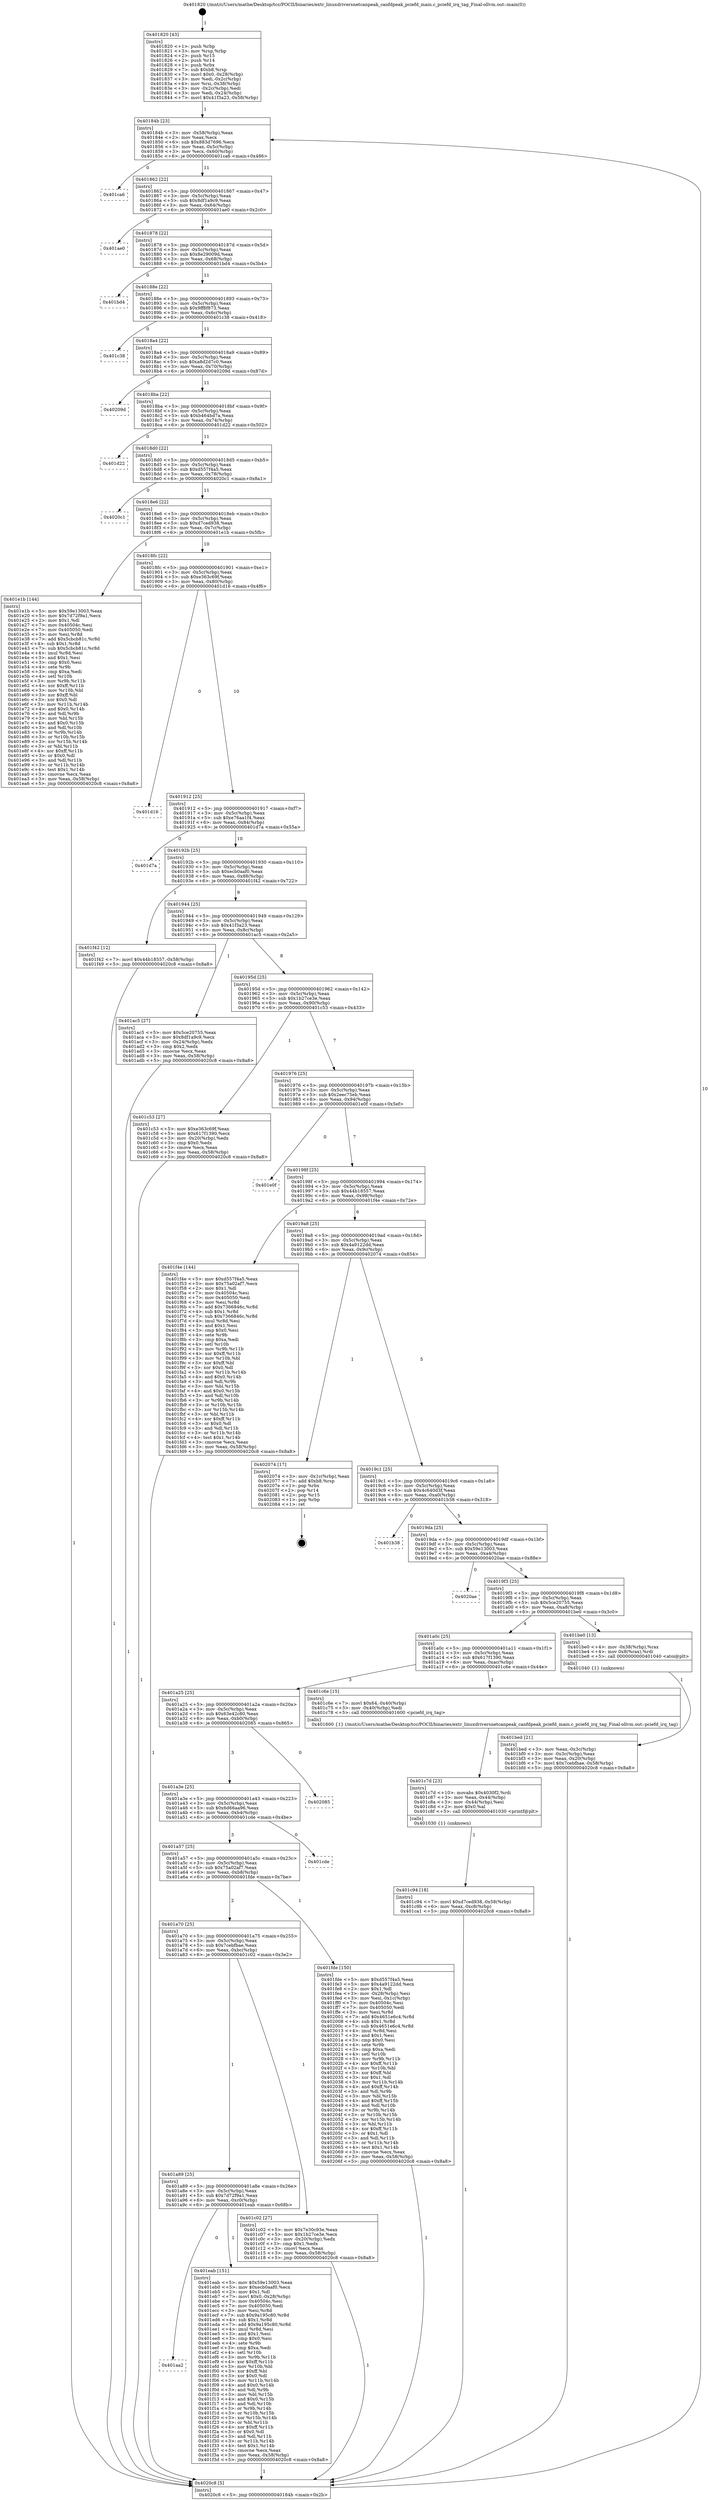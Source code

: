 digraph "0x401820" {
  label = "0x401820 (/mnt/c/Users/mathe/Desktop/tcc/POCII/binaries/extr_linuxdriversnetcanpeak_canfdpeak_pciefd_main.c_pciefd_irq_tag_Final-ollvm.out::main(0))"
  labelloc = "t"
  node[shape=record]

  Entry [label="",width=0.3,height=0.3,shape=circle,fillcolor=black,style=filled]
  "0x40184b" [label="{
     0x40184b [23]\l
     | [instrs]\l
     &nbsp;&nbsp;0x40184b \<+3\>: mov -0x58(%rbp),%eax\l
     &nbsp;&nbsp;0x40184e \<+2\>: mov %eax,%ecx\l
     &nbsp;&nbsp;0x401850 \<+6\>: sub $0x883d7696,%ecx\l
     &nbsp;&nbsp;0x401856 \<+3\>: mov %eax,-0x5c(%rbp)\l
     &nbsp;&nbsp;0x401859 \<+3\>: mov %ecx,-0x60(%rbp)\l
     &nbsp;&nbsp;0x40185c \<+6\>: je 0000000000401ca6 \<main+0x486\>\l
  }"]
  "0x401ca6" [label="{
     0x401ca6\l
  }", style=dashed]
  "0x401862" [label="{
     0x401862 [22]\l
     | [instrs]\l
     &nbsp;&nbsp;0x401862 \<+5\>: jmp 0000000000401867 \<main+0x47\>\l
     &nbsp;&nbsp;0x401867 \<+3\>: mov -0x5c(%rbp),%eax\l
     &nbsp;&nbsp;0x40186a \<+5\>: sub $0x8df1a9c9,%eax\l
     &nbsp;&nbsp;0x40186f \<+3\>: mov %eax,-0x64(%rbp)\l
     &nbsp;&nbsp;0x401872 \<+6\>: je 0000000000401ae0 \<main+0x2c0\>\l
  }"]
  Exit [label="",width=0.3,height=0.3,shape=circle,fillcolor=black,style=filled,peripheries=2]
  "0x401ae0" [label="{
     0x401ae0\l
  }", style=dashed]
  "0x401878" [label="{
     0x401878 [22]\l
     | [instrs]\l
     &nbsp;&nbsp;0x401878 \<+5\>: jmp 000000000040187d \<main+0x5d\>\l
     &nbsp;&nbsp;0x40187d \<+3\>: mov -0x5c(%rbp),%eax\l
     &nbsp;&nbsp;0x401880 \<+5\>: sub $0x8e29009d,%eax\l
     &nbsp;&nbsp;0x401885 \<+3\>: mov %eax,-0x68(%rbp)\l
     &nbsp;&nbsp;0x401888 \<+6\>: je 0000000000401bd4 \<main+0x3b4\>\l
  }"]
  "0x401aa2" [label="{
     0x401aa2\l
  }", style=dashed]
  "0x401bd4" [label="{
     0x401bd4\l
  }", style=dashed]
  "0x40188e" [label="{
     0x40188e [22]\l
     | [instrs]\l
     &nbsp;&nbsp;0x40188e \<+5\>: jmp 0000000000401893 \<main+0x73\>\l
     &nbsp;&nbsp;0x401893 \<+3\>: mov -0x5c(%rbp),%eax\l
     &nbsp;&nbsp;0x401896 \<+5\>: sub $0x9ff8f873,%eax\l
     &nbsp;&nbsp;0x40189b \<+3\>: mov %eax,-0x6c(%rbp)\l
     &nbsp;&nbsp;0x40189e \<+6\>: je 0000000000401c38 \<main+0x418\>\l
  }"]
  "0x401eab" [label="{
     0x401eab [151]\l
     | [instrs]\l
     &nbsp;&nbsp;0x401eab \<+5\>: mov $0x59e13003,%eax\l
     &nbsp;&nbsp;0x401eb0 \<+5\>: mov $0xecb0aaf0,%ecx\l
     &nbsp;&nbsp;0x401eb5 \<+2\>: mov $0x1,%dl\l
     &nbsp;&nbsp;0x401eb7 \<+7\>: movl $0x0,-0x28(%rbp)\l
     &nbsp;&nbsp;0x401ebe \<+7\>: mov 0x40504c,%esi\l
     &nbsp;&nbsp;0x401ec5 \<+7\>: mov 0x405050,%edi\l
     &nbsp;&nbsp;0x401ecc \<+3\>: mov %esi,%r8d\l
     &nbsp;&nbsp;0x401ecf \<+7\>: sub $0x9a195c80,%r8d\l
     &nbsp;&nbsp;0x401ed6 \<+4\>: sub $0x1,%r8d\l
     &nbsp;&nbsp;0x401eda \<+7\>: add $0x9a195c80,%r8d\l
     &nbsp;&nbsp;0x401ee1 \<+4\>: imul %r8d,%esi\l
     &nbsp;&nbsp;0x401ee5 \<+3\>: and $0x1,%esi\l
     &nbsp;&nbsp;0x401ee8 \<+3\>: cmp $0x0,%esi\l
     &nbsp;&nbsp;0x401eeb \<+4\>: sete %r9b\l
     &nbsp;&nbsp;0x401eef \<+3\>: cmp $0xa,%edi\l
     &nbsp;&nbsp;0x401ef2 \<+4\>: setl %r10b\l
     &nbsp;&nbsp;0x401ef6 \<+3\>: mov %r9b,%r11b\l
     &nbsp;&nbsp;0x401ef9 \<+4\>: xor $0xff,%r11b\l
     &nbsp;&nbsp;0x401efd \<+3\>: mov %r10b,%bl\l
     &nbsp;&nbsp;0x401f00 \<+3\>: xor $0xff,%bl\l
     &nbsp;&nbsp;0x401f03 \<+3\>: xor $0x0,%dl\l
     &nbsp;&nbsp;0x401f06 \<+3\>: mov %r11b,%r14b\l
     &nbsp;&nbsp;0x401f09 \<+4\>: and $0x0,%r14b\l
     &nbsp;&nbsp;0x401f0d \<+3\>: and %dl,%r9b\l
     &nbsp;&nbsp;0x401f10 \<+3\>: mov %bl,%r15b\l
     &nbsp;&nbsp;0x401f13 \<+4\>: and $0x0,%r15b\l
     &nbsp;&nbsp;0x401f17 \<+3\>: and %dl,%r10b\l
     &nbsp;&nbsp;0x401f1a \<+3\>: or %r9b,%r14b\l
     &nbsp;&nbsp;0x401f1d \<+3\>: or %r10b,%r15b\l
     &nbsp;&nbsp;0x401f20 \<+3\>: xor %r15b,%r14b\l
     &nbsp;&nbsp;0x401f23 \<+3\>: or %bl,%r11b\l
     &nbsp;&nbsp;0x401f26 \<+4\>: xor $0xff,%r11b\l
     &nbsp;&nbsp;0x401f2a \<+3\>: or $0x0,%dl\l
     &nbsp;&nbsp;0x401f2d \<+3\>: and %dl,%r11b\l
     &nbsp;&nbsp;0x401f30 \<+3\>: or %r11b,%r14b\l
     &nbsp;&nbsp;0x401f33 \<+4\>: test $0x1,%r14b\l
     &nbsp;&nbsp;0x401f37 \<+3\>: cmovne %ecx,%eax\l
     &nbsp;&nbsp;0x401f3a \<+3\>: mov %eax,-0x58(%rbp)\l
     &nbsp;&nbsp;0x401f3d \<+5\>: jmp 00000000004020c8 \<main+0x8a8\>\l
  }"]
  "0x401c38" [label="{
     0x401c38\l
  }", style=dashed]
  "0x4018a4" [label="{
     0x4018a4 [22]\l
     | [instrs]\l
     &nbsp;&nbsp;0x4018a4 \<+5\>: jmp 00000000004018a9 \<main+0x89\>\l
     &nbsp;&nbsp;0x4018a9 \<+3\>: mov -0x5c(%rbp),%eax\l
     &nbsp;&nbsp;0x4018ac \<+5\>: sub $0xa8d2d7c0,%eax\l
     &nbsp;&nbsp;0x4018b1 \<+3\>: mov %eax,-0x70(%rbp)\l
     &nbsp;&nbsp;0x4018b4 \<+6\>: je 000000000040209d \<main+0x87d\>\l
  }"]
  "0x401c94" [label="{
     0x401c94 [18]\l
     | [instrs]\l
     &nbsp;&nbsp;0x401c94 \<+7\>: movl $0xd7ced938,-0x58(%rbp)\l
     &nbsp;&nbsp;0x401c9b \<+6\>: mov %eax,-0xc8(%rbp)\l
     &nbsp;&nbsp;0x401ca1 \<+5\>: jmp 00000000004020c8 \<main+0x8a8\>\l
  }"]
  "0x40209d" [label="{
     0x40209d\l
  }", style=dashed]
  "0x4018ba" [label="{
     0x4018ba [22]\l
     | [instrs]\l
     &nbsp;&nbsp;0x4018ba \<+5\>: jmp 00000000004018bf \<main+0x9f\>\l
     &nbsp;&nbsp;0x4018bf \<+3\>: mov -0x5c(%rbp),%eax\l
     &nbsp;&nbsp;0x4018c2 \<+5\>: sub $0xb464bd7a,%eax\l
     &nbsp;&nbsp;0x4018c7 \<+3\>: mov %eax,-0x74(%rbp)\l
     &nbsp;&nbsp;0x4018ca \<+6\>: je 0000000000401d22 \<main+0x502\>\l
  }"]
  "0x401c7d" [label="{
     0x401c7d [23]\l
     | [instrs]\l
     &nbsp;&nbsp;0x401c7d \<+10\>: movabs $0x4030f2,%rdi\l
     &nbsp;&nbsp;0x401c87 \<+3\>: mov %eax,-0x44(%rbp)\l
     &nbsp;&nbsp;0x401c8a \<+3\>: mov -0x44(%rbp),%esi\l
     &nbsp;&nbsp;0x401c8d \<+2\>: mov $0x0,%al\l
     &nbsp;&nbsp;0x401c8f \<+5\>: call 0000000000401030 \<printf@plt\>\l
     | [calls]\l
     &nbsp;&nbsp;0x401030 \{1\} (unknown)\l
  }"]
  "0x401d22" [label="{
     0x401d22\l
  }", style=dashed]
  "0x4018d0" [label="{
     0x4018d0 [22]\l
     | [instrs]\l
     &nbsp;&nbsp;0x4018d0 \<+5\>: jmp 00000000004018d5 \<main+0xb5\>\l
     &nbsp;&nbsp;0x4018d5 \<+3\>: mov -0x5c(%rbp),%eax\l
     &nbsp;&nbsp;0x4018d8 \<+5\>: sub $0xd557f4a5,%eax\l
     &nbsp;&nbsp;0x4018dd \<+3\>: mov %eax,-0x78(%rbp)\l
     &nbsp;&nbsp;0x4018e0 \<+6\>: je 00000000004020c1 \<main+0x8a1\>\l
  }"]
  "0x401a89" [label="{
     0x401a89 [25]\l
     | [instrs]\l
     &nbsp;&nbsp;0x401a89 \<+5\>: jmp 0000000000401a8e \<main+0x26e\>\l
     &nbsp;&nbsp;0x401a8e \<+3\>: mov -0x5c(%rbp),%eax\l
     &nbsp;&nbsp;0x401a91 \<+5\>: sub $0x7d72f9a1,%eax\l
     &nbsp;&nbsp;0x401a96 \<+6\>: mov %eax,-0xc0(%rbp)\l
     &nbsp;&nbsp;0x401a9c \<+6\>: je 0000000000401eab \<main+0x68b\>\l
  }"]
  "0x4020c1" [label="{
     0x4020c1\l
  }", style=dashed]
  "0x4018e6" [label="{
     0x4018e6 [22]\l
     | [instrs]\l
     &nbsp;&nbsp;0x4018e6 \<+5\>: jmp 00000000004018eb \<main+0xcb\>\l
     &nbsp;&nbsp;0x4018eb \<+3\>: mov -0x5c(%rbp),%eax\l
     &nbsp;&nbsp;0x4018ee \<+5\>: sub $0xd7ced938,%eax\l
     &nbsp;&nbsp;0x4018f3 \<+3\>: mov %eax,-0x7c(%rbp)\l
     &nbsp;&nbsp;0x4018f6 \<+6\>: je 0000000000401e1b \<main+0x5fb\>\l
  }"]
  "0x401c02" [label="{
     0x401c02 [27]\l
     | [instrs]\l
     &nbsp;&nbsp;0x401c02 \<+5\>: mov $0x7e30c93e,%eax\l
     &nbsp;&nbsp;0x401c07 \<+5\>: mov $0x1b27ce3e,%ecx\l
     &nbsp;&nbsp;0x401c0c \<+3\>: mov -0x20(%rbp),%edx\l
     &nbsp;&nbsp;0x401c0f \<+3\>: cmp $0x1,%edx\l
     &nbsp;&nbsp;0x401c12 \<+3\>: cmovl %ecx,%eax\l
     &nbsp;&nbsp;0x401c15 \<+3\>: mov %eax,-0x58(%rbp)\l
     &nbsp;&nbsp;0x401c18 \<+5\>: jmp 00000000004020c8 \<main+0x8a8\>\l
  }"]
  "0x401e1b" [label="{
     0x401e1b [144]\l
     | [instrs]\l
     &nbsp;&nbsp;0x401e1b \<+5\>: mov $0x59e13003,%eax\l
     &nbsp;&nbsp;0x401e20 \<+5\>: mov $0x7d72f9a1,%ecx\l
     &nbsp;&nbsp;0x401e25 \<+2\>: mov $0x1,%dl\l
     &nbsp;&nbsp;0x401e27 \<+7\>: mov 0x40504c,%esi\l
     &nbsp;&nbsp;0x401e2e \<+7\>: mov 0x405050,%edi\l
     &nbsp;&nbsp;0x401e35 \<+3\>: mov %esi,%r8d\l
     &nbsp;&nbsp;0x401e38 \<+7\>: add $0x5cbcb81c,%r8d\l
     &nbsp;&nbsp;0x401e3f \<+4\>: sub $0x1,%r8d\l
     &nbsp;&nbsp;0x401e43 \<+7\>: sub $0x5cbcb81c,%r8d\l
     &nbsp;&nbsp;0x401e4a \<+4\>: imul %r8d,%esi\l
     &nbsp;&nbsp;0x401e4e \<+3\>: and $0x1,%esi\l
     &nbsp;&nbsp;0x401e51 \<+3\>: cmp $0x0,%esi\l
     &nbsp;&nbsp;0x401e54 \<+4\>: sete %r9b\l
     &nbsp;&nbsp;0x401e58 \<+3\>: cmp $0xa,%edi\l
     &nbsp;&nbsp;0x401e5b \<+4\>: setl %r10b\l
     &nbsp;&nbsp;0x401e5f \<+3\>: mov %r9b,%r11b\l
     &nbsp;&nbsp;0x401e62 \<+4\>: xor $0xff,%r11b\l
     &nbsp;&nbsp;0x401e66 \<+3\>: mov %r10b,%bl\l
     &nbsp;&nbsp;0x401e69 \<+3\>: xor $0xff,%bl\l
     &nbsp;&nbsp;0x401e6c \<+3\>: xor $0x0,%dl\l
     &nbsp;&nbsp;0x401e6f \<+3\>: mov %r11b,%r14b\l
     &nbsp;&nbsp;0x401e72 \<+4\>: and $0x0,%r14b\l
     &nbsp;&nbsp;0x401e76 \<+3\>: and %dl,%r9b\l
     &nbsp;&nbsp;0x401e79 \<+3\>: mov %bl,%r15b\l
     &nbsp;&nbsp;0x401e7c \<+4\>: and $0x0,%r15b\l
     &nbsp;&nbsp;0x401e80 \<+3\>: and %dl,%r10b\l
     &nbsp;&nbsp;0x401e83 \<+3\>: or %r9b,%r14b\l
     &nbsp;&nbsp;0x401e86 \<+3\>: or %r10b,%r15b\l
     &nbsp;&nbsp;0x401e89 \<+3\>: xor %r15b,%r14b\l
     &nbsp;&nbsp;0x401e8c \<+3\>: or %bl,%r11b\l
     &nbsp;&nbsp;0x401e8f \<+4\>: xor $0xff,%r11b\l
     &nbsp;&nbsp;0x401e93 \<+3\>: or $0x0,%dl\l
     &nbsp;&nbsp;0x401e96 \<+3\>: and %dl,%r11b\l
     &nbsp;&nbsp;0x401e99 \<+3\>: or %r11b,%r14b\l
     &nbsp;&nbsp;0x401e9c \<+4\>: test $0x1,%r14b\l
     &nbsp;&nbsp;0x401ea0 \<+3\>: cmovne %ecx,%eax\l
     &nbsp;&nbsp;0x401ea3 \<+3\>: mov %eax,-0x58(%rbp)\l
     &nbsp;&nbsp;0x401ea6 \<+5\>: jmp 00000000004020c8 \<main+0x8a8\>\l
  }"]
  "0x4018fc" [label="{
     0x4018fc [22]\l
     | [instrs]\l
     &nbsp;&nbsp;0x4018fc \<+5\>: jmp 0000000000401901 \<main+0xe1\>\l
     &nbsp;&nbsp;0x401901 \<+3\>: mov -0x5c(%rbp),%eax\l
     &nbsp;&nbsp;0x401904 \<+5\>: sub $0xe363c69f,%eax\l
     &nbsp;&nbsp;0x401909 \<+3\>: mov %eax,-0x80(%rbp)\l
     &nbsp;&nbsp;0x40190c \<+6\>: je 0000000000401d16 \<main+0x4f6\>\l
  }"]
  "0x401a70" [label="{
     0x401a70 [25]\l
     | [instrs]\l
     &nbsp;&nbsp;0x401a70 \<+5\>: jmp 0000000000401a75 \<main+0x255\>\l
     &nbsp;&nbsp;0x401a75 \<+3\>: mov -0x5c(%rbp),%eax\l
     &nbsp;&nbsp;0x401a78 \<+5\>: sub $0x7cebfbae,%eax\l
     &nbsp;&nbsp;0x401a7d \<+6\>: mov %eax,-0xbc(%rbp)\l
     &nbsp;&nbsp;0x401a83 \<+6\>: je 0000000000401c02 \<main+0x3e2\>\l
  }"]
  "0x401d16" [label="{
     0x401d16\l
  }", style=dashed]
  "0x401912" [label="{
     0x401912 [25]\l
     | [instrs]\l
     &nbsp;&nbsp;0x401912 \<+5\>: jmp 0000000000401917 \<main+0xf7\>\l
     &nbsp;&nbsp;0x401917 \<+3\>: mov -0x5c(%rbp),%eax\l
     &nbsp;&nbsp;0x40191a \<+5\>: sub $0xe76aa1f4,%eax\l
     &nbsp;&nbsp;0x40191f \<+6\>: mov %eax,-0x84(%rbp)\l
     &nbsp;&nbsp;0x401925 \<+6\>: je 0000000000401d7a \<main+0x55a\>\l
  }"]
  "0x401fde" [label="{
     0x401fde [150]\l
     | [instrs]\l
     &nbsp;&nbsp;0x401fde \<+5\>: mov $0xd557f4a5,%eax\l
     &nbsp;&nbsp;0x401fe3 \<+5\>: mov $0x4a9122dd,%ecx\l
     &nbsp;&nbsp;0x401fe8 \<+2\>: mov $0x1,%dl\l
     &nbsp;&nbsp;0x401fea \<+3\>: mov -0x28(%rbp),%esi\l
     &nbsp;&nbsp;0x401fed \<+3\>: mov %esi,-0x1c(%rbp)\l
     &nbsp;&nbsp;0x401ff0 \<+7\>: mov 0x40504c,%esi\l
     &nbsp;&nbsp;0x401ff7 \<+7\>: mov 0x405050,%edi\l
     &nbsp;&nbsp;0x401ffe \<+3\>: mov %esi,%r8d\l
     &nbsp;&nbsp;0x402001 \<+7\>: add $0x4651e6c4,%r8d\l
     &nbsp;&nbsp;0x402008 \<+4\>: sub $0x1,%r8d\l
     &nbsp;&nbsp;0x40200c \<+7\>: sub $0x4651e6c4,%r8d\l
     &nbsp;&nbsp;0x402013 \<+4\>: imul %r8d,%esi\l
     &nbsp;&nbsp;0x402017 \<+3\>: and $0x1,%esi\l
     &nbsp;&nbsp;0x40201a \<+3\>: cmp $0x0,%esi\l
     &nbsp;&nbsp;0x40201d \<+4\>: sete %r9b\l
     &nbsp;&nbsp;0x402021 \<+3\>: cmp $0xa,%edi\l
     &nbsp;&nbsp;0x402024 \<+4\>: setl %r10b\l
     &nbsp;&nbsp;0x402028 \<+3\>: mov %r9b,%r11b\l
     &nbsp;&nbsp;0x40202b \<+4\>: xor $0xff,%r11b\l
     &nbsp;&nbsp;0x40202f \<+3\>: mov %r10b,%bl\l
     &nbsp;&nbsp;0x402032 \<+3\>: xor $0xff,%bl\l
     &nbsp;&nbsp;0x402035 \<+3\>: xor $0x1,%dl\l
     &nbsp;&nbsp;0x402038 \<+3\>: mov %r11b,%r14b\l
     &nbsp;&nbsp;0x40203b \<+4\>: and $0xff,%r14b\l
     &nbsp;&nbsp;0x40203f \<+3\>: and %dl,%r9b\l
     &nbsp;&nbsp;0x402042 \<+3\>: mov %bl,%r15b\l
     &nbsp;&nbsp;0x402045 \<+4\>: and $0xff,%r15b\l
     &nbsp;&nbsp;0x402049 \<+3\>: and %dl,%r10b\l
     &nbsp;&nbsp;0x40204c \<+3\>: or %r9b,%r14b\l
     &nbsp;&nbsp;0x40204f \<+3\>: or %r10b,%r15b\l
     &nbsp;&nbsp;0x402052 \<+3\>: xor %r15b,%r14b\l
     &nbsp;&nbsp;0x402055 \<+3\>: or %bl,%r11b\l
     &nbsp;&nbsp;0x402058 \<+4\>: xor $0xff,%r11b\l
     &nbsp;&nbsp;0x40205c \<+3\>: or $0x1,%dl\l
     &nbsp;&nbsp;0x40205f \<+3\>: and %dl,%r11b\l
     &nbsp;&nbsp;0x402062 \<+3\>: or %r11b,%r14b\l
     &nbsp;&nbsp;0x402065 \<+4\>: test $0x1,%r14b\l
     &nbsp;&nbsp;0x402069 \<+3\>: cmovne %ecx,%eax\l
     &nbsp;&nbsp;0x40206c \<+3\>: mov %eax,-0x58(%rbp)\l
     &nbsp;&nbsp;0x40206f \<+5\>: jmp 00000000004020c8 \<main+0x8a8\>\l
  }"]
  "0x401d7a" [label="{
     0x401d7a\l
  }", style=dashed]
  "0x40192b" [label="{
     0x40192b [25]\l
     | [instrs]\l
     &nbsp;&nbsp;0x40192b \<+5\>: jmp 0000000000401930 \<main+0x110\>\l
     &nbsp;&nbsp;0x401930 \<+3\>: mov -0x5c(%rbp),%eax\l
     &nbsp;&nbsp;0x401933 \<+5\>: sub $0xecb0aaf0,%eax\l
     &nbsp;&nbsp;0x401938 \<+6\>: mov %eax,-0x88(%rbp)\l
     &nbsp;&nbsp;0x40193e \<+6\>: je 0000000000401f42 \<main+0x722\>\l
  }"]
  "0x401a57" [label="{
     0x401a57 [25]\l
     | [instrs]\l
     &nbsp;&nbsp;0x401a57 \<+5\>: jmp 0000000000401a5c \<main+0x23c\>\l
     &nbsp;&nbsp;0x401a5c \<+3\>: mov -0x5c(%rbp),%eax\l
     &nbsp;&nbsp;0x401a5f \<+5\>: sub $0x75a02af7,%eax\l
     &nbsp;&nbsp;0x401a64 \<+6\>: mov %eax,-0xb8(%rbp)\l
     &nbsp;&nbsp;0x401a6a \<+6\>: je 0000000000401fde \<main+0x7be\>\l
  }"]
  "0x401f42" [label="{
     0x401f42 [12]\l
     | [instrs]\l
     &nbsp;&nbsp;0x401f42 \<+7\>: movl $0x44b18557,-0x58(%rbp)\l
     &nbsp;&nbsp;0x401f49 \<+5\>: jmp 00000000004020c8 \<main+0x8a8\>\l
  }"]
  "0x401944" [label="{
     0x401944 [25]\l
     | [instrs]\l
     &nbsp;&nbsp;0x401944 \<+5\>: jmp 0000000000401949 \<main+0x129\>\l
     &nbsp;&nbsp;0x401949 \<+3\>: mov -0x5c(%rbp),%eax\l
     &nbsp;&nbsp;0x40194c \<+5\>: sub $0x41f3a23,%eax\l
     &nbsp;&nbsp;0x401951 \<+6\>: mov %eax,-0x8c(%rbp)\l
     &nbsp;&nbsp;0x401957 \<+6\>: je 0000000000401ac5 \<main+0x2a5\>\l
  }"]
  "0x401cde" [label="{
     0x401cde\l
  }", style=dashed]
  "0x401ac5" [label="{
     0x401ac5 [27]\l
     | [instrs]\l
     &nbsp;&nbsp;0x401ac5 \<+5\>: mov $0x5ce20755,%eax\l
     &nbsp;&nbsp;0x401aca \<+5\>: mov $0x8df1a9c9,%ecx\l
     &nbsp;&nbsp;0x401acf \<+3\>: mov -0x24(%rbp),%edx\l
     &nbsp;&nbsp;0x401ad2 \<+3\>: cmp $0x2,%edx\l
     &nbsp;&nbsp;0x401ad5 \<+3\>: cmovne %ecx,%eax\l
     &nbsp;&nbsp;0x401ad8 \<+3\>: mov %eax,-0x58(%rbp)\l
     &nbsp;&nbsp;0x401adb \<+5\>: jmp 00000000004020c8 \<main+0x8a8\>\l
  }"]
  "0x40195d" [label="{
     0x40195d [25]\l
     | [instrs]\l
     &nbsp;&nbsp;0x40195d \<+5\>: jmp 0000000000401962 \<main+0x142\>\l
     &nbsp;&nbsp;0x401962 \<+3\>: mov -0x5c(%rbp),%eax\l
     &nbsp;&nbsp;0x401965 \<+5\>: sub $0x1b27ce3e,%eax\l
     &nbsp;&nbsp;0x40196a \<+6\>: mov %eax,-0x90(%rbp)\l
     &nbsp;&nbsp;0x401970 \<+6\>: je 0000000000401c53 \<main+0x433\>\l
  }"]
  "0x4020c8" [label="{
     0x4020c8 [5]\l
     | [instrs]\l
     &nbsp;&nbsp;0x4020c8 \<+5\>: jmp 000000000040184b \<main+0x2b\>\l
  }"]
  "0x401820" [label="{
     0x401820 [43]\l
     | [instrs]\l
     &nbsp;&nbsp;0x401820 \<+1\>: push %rbp\l
     &nbsp;&nbsp;0x401821 \<+3\>: mov %rsp,%rbp\l
     &nbsp;&nbsp;0x401824 \<+2\>: push %r15\l
     &nbsp;&nbsp;0x401826 \<+2\>: push %r14\l
     &nbsp;&nbsp;0x401828 \<+1\>: push %rbx\l
     &nbsp;&nbsp;0x401829 \<+7\>: sub $0xb8,%rsp\l
     &nbsp;&nbsp;0x401830 \<+7\>: movl $0x0,-0x28(%rbp)\l
     &nbsp;&nbsp;0x401837 \<+3\>: mov %edi,-0x2c(%rbp)\l
     &nbsp;&nbsp;0x40183a \<+4\>: mov %rsi,-0x38(%rbp)\l
     &nbsp;&nbsp;0x40183e \<+3\>: mov -0x2c(%rbp),%edi\l
     &nbsp;&nbsp;0x401841 \<+3\>: mov %edi,-0x24(%rbp)\l
     &nbsp;&nbsp;0x401844 \<+7\>: movl $0x41f3a23,-0x58(%rbp)\l
  }"]
  "0x401a3e" [label="{
     0x401a3e [25]\l
     | [instrs]\l
     &nbsp;&nbsp;0x401a3e \<+5\>: jmp 0000000000401a43 \<main+0x223\>\l
     &nbsp;&nbsp;0x401a43 \<+3\>: mov -0x5c(%rbp),%eax\l
     &nbsp;&nbsp;0x401a46 \<+5\>: sub $0x6d66aa96,%eax\l
     &nbsp;&nbsp;0x401a4b \<+6\>: mov %eax,-0xb4(%rbp)\l
     &nbsp;&nbsp;0x401a51 \<+6\>: je 0000000000401cde \<main+0x4be\>\l
  }"]
  "0x401c53" [label="{
     0x401c53 [27]\l
     | [instrs]\l
     &nbsp;&nbsp;0x401c53 \<+5\>: mov $0xe363c69f,%eax\l
     &nbsp;&nbsp;0x401c58 \<+5\>: mov $0x617f1390,%ecx\l
     &nbsp;&nbsp;0x401c5d \<+3\>: mov -0x20(%rbp),%edx\l
     &nbsp;&nbsp;0x401c60 \<+3\>: cmp $0x0,%edx\l
     &nbsp;&nbsp;0x401c63 \<+3\>: cmove %ecx,%eax\l
     &nbsp;&nbsp;0x401c66 \<+3\>: mov %eax,-0x58(%rbp)\l
     &nbsp;&nbsp;0x401c69 \<+5\>: jmp 00000000004020c8 \<main+0x8a8\>\l
  }"]
  "0x401976" [label="{
     0x401976 [25]\l
     | [instrs]\l
     &nbsp;&nbsp;0x401976 \<+5\>: jmp 000000000040197b \<main+0x15b\>\l
     &nbsp;&nbsp;0x40197b \<+3\>: mov -0x5c(%rbp),%eax\l
     &nbsp;&nbsp;0x40197e \<+5\>: sub $0x2eec75eb,%eax\l
     &nbsp;&nbsp;0x401983 \<+6\>: mov %eax,-0x94(%rbp)\l
     &nbsp;&nbsp;0x401989 \<+6\>: je 0000000000401e0f \<main+0x5ef\>\l
  }"]
  "0x402085" [label="{
     0x402085\l
  }", style=dashed]
  "0x401e0f" [label="{
     0x401e0f\l
  }", style=dashed]
  "0x40198f" [label="{
     0x40198f [25]\l
     | [instrs]\l
     &nbsp;&nbsp;0x40198f \<+5\>: jmp 0000000000401994 \<main+0x174\>\l
     &nbsp;&nbsp;0x401994 \<+3\>: mov -0x5c(%rbp),%eax\l
     &nbsp;&nbsp;0x401997 \<+5\>: sub $0x44b18557,%eax\l
     &nbsp;&nbsp;0x40199c \<+6\>: mov %eax,-0x98(%rbp)\l
     &nbsp;&nbsp;0x4019a2 \<+6\>: je 0000000000401f4e \<main+0x72e\>\l
  }"]
  "0x401a25" [label="{
     0x401a25 [25]\l
     | [instrs]\l
     &nbsp;&nbsp;0x401a25 \<+5\>: jmp 0000000000401a2a \<main+0x20a\>\l
     &nbsp;&nbsp;0x401a2a \<+3\>: mov -0x5c(%rbp),%eax\l
     &nbsp;&nbsp;0x401a2d \<+5\>: sub $0x63e42c80,%eax\l
     &nbsp;&nbsp;0x401a32 \<+6\>: mov %eax,-0xb0(%rbp)\l
     &nbsp;&nbsp;0x401a38 \<+6\>: je 0000000000402085 \<main+0x865\>\l
  }"]
  "0x401f4e" [label="{
     0x401f4e [144]\l
     | [instrs]\l
     &nbsp;&nbsp;0x401f4e \<+5\>: mov $0xd557f4a5,%eax\l
     &nbsp;&nbsp;0x401f53 \<+5\>: mov $0x75a02af7,%ecx\l
     &nbsp;&nbsp;0x401f58 \<+2\>: mov $0x1,%dl\l
     &nbsp;&nbsp;0x401f5a \<+7\>: mov 0x40504c,%esi\l
     &nbsp;&nbsp;0x401f61 \<+7\>: mov 0x405050,%edi\l
     &nbsp;&nbsp;0x401f68 \<+3\>: mov %esi,%r8d\l
     &nbsp;&nbsp;0x401f6b \<+7\>: add $0x7366846c,%r8d\l
     &nbsp;&nbsp;0x401f72 \<+4\>: sub $0x1,%r8d\l
     &nbsp;&nbsp;0x401f76 \<+7\>: sub $0x7366846c,%r8d\l
     &nbsp;&nbsp;0x401f7d \<+4\>: imul %r8d,%esi\l
     &nbsp;&nbsp;0x401f81 \<+3\>: and $0x1,%esi\l
     &nbsp;&nbsp;0x401f84 \<+3\>: cmp $0x0,%esi\l
     &nbsp;&nbsp;0x401f87 \<+4\>: sete %r9b\l
     &nbsp;&nbsp;0x401f8b \<+3\>: cmp $0xa,%edi\l
     &nbsp;&nbsp;0x401f8e \<+4\>: setl %r10b\l
     &nbsp;&nbsp;0x401f92 \<+3\>: mov %r9b,%r11b\l
     &nbsp;&nbsp;0x401f95 \<+4\>: xor $0xff,%r11b\l
     &nbsp;&nbsp;0x401f99 \<+3\>: mov %r10b,%bl\l
     &nbsp;&nbsp;0x401f9c \<+3\>: xor $0xff,%bl\l
     &nbsp;&nbsp;0x401f9f \<+3\>: xor $0x0,%dl\l
     &nbsp;&nbsp;0x401fa2 \<+3\>: mov %r11b,%r14b\l
     &nbsp;&nbsp;0x401fa5 \<+4\>: and $0x0,%r14b\l
     &nbsp;&nbsp;0x401fa9 \<+3\>: and %dl,%r9b\l
     &nbsp;&nbsp;0x401fac \<+3\>: mov %bl,%r15b\l
     &nbsp;&nbsp;0x401faf \<+4\>: and $0x0,%r15b\l
     &nbsp;&nbsp;0x401fb3 \<+3\>: and %dl,%r10b\l
     &nbsp;&nbsp;0x401fb6 \<+3\>: or %r9b,%r14b\l
     &nbsp;&nbsp;0x401fb9 \<+3\>: or %r10b,%r15b\l
     &nbsp;&nbsp;0x401fbc \<+3\>: xor %r15b,%r14b\l
     &nbsp;&nbsp;0x401fbf \<+3\>: or %bl,%r11b\l
     &nbsp;&nbsp;0x401fc2 \<+4\>: xor $0xff,%r11b\l
     &nbsp;&nbsp;0x401fc6 \<+3\>: or $0x0,%dl\l
     &nbsp;&nbsp;0x401fc9 \<+3\>: and %dl,%r11b\l
     &nbsp;&nbsp;0x401fcc \<+3\>: or %r11b,%r14b\l
     &nbsp;&nbsp;0x401fcf \<+4\>: test $0x1,%r14b\l
     &nbsp;&nbsp;0x401fd3 \<+3\>: cmovne %ecx,%eax\l
     &nbsp;&nbsp;0x401fd6 \<+3\>: mov %eax,-0x58(%rbp)\l
     &nbsp;&nbsp;0x401fd9 \<+5\>: jmp 00000000004020c8 \<main+0x8a8\>\l
  }"]
  "0x4019a8" [label="{
     0x4019a8 [25]\l
     | [instrs]\l
     &nbsp;&nbsp;0x4019a8 \<+5\>: jmp 00000000004019ad \<main+0x18d\>\l
     &nbsp;&nbsp;0x4019ad \<+3\>: mov -0x5c(%rbp),%eax\l
     &nbsp;&nbsp;0x4019b0 \<+5\>: sub $0x4a9122dd,%eax\l
     &nbsp;&nbsp;0x4019b5 \<+6\>: mov %eax,-0x9c(%rbp)\l
     &nbsp;&nbsp;0x4019bb \<+6\>: je 0000000000402074 \<main+0x854\>\l
  }"]
  "0x401c6e" [label="{
     0x401c6e [15]\l
     | [instrs]\l
     &nbsp;&nbsp;0x401c6e \<+7\>: movl $0x64,-0x40(%rbp)\l
     &nbsp;&nbsp;0x401c75 \<+3\>: mov -0x40(%rbp),%edi\l
     &nbsp;&nbsp;0x401c78 \<+5\>: call 0000000000401600 \<pciefd_irq_tag\>\l
     | [calls]\l
     &nbsp;&nbsp;0x401600 \{1\} (/mnt/c/Users/mathe/Desktop/tcc/POCII/binaries/extr_linuxdriversnetcanpeak_canfdpeak_pciefd_main.c_pciefd_irq_tag_Final-ollvm.out::pciefd_irq_tag)\l
  }"]
  "0x402074" [label="{
     0x402074 [17]\l
     | [instrs]\l
     &nbsp;&nbsp;0x402074 \<+3\>: mov -0x1c(%rbp),%eax\l
     &nbsp;&nbsp;0x402077 \<+7\>: add $0xb8,%rsp\l
     &nbsp;&nbsp;0x40207e \<+1\>: pop %rbx\l
     &nbsp;&nbsp;0x40207f \<+2\>: pop %r14\l
     &nbsp;&nbsp;0x402081 \<+2\>: pop %r15\l
     &nbsp;&nbsp;0x402083 \<+1\>: pop %rbp\l
     &nbsp;&nbsp;0x402084 \<+1\>: ret\l
  }"]
  "0x4019c1" [label="{
     0x4019c1 [25]\l
     | [instrs]\l
     &nbsp;&nbsp;0x4019c1 \<+5\>: jmp 00000000004019c6 \<main+0x1a6\>\l
     &nbsp;&nbsp;0x4019c6 \<+3\>: mov -0x5c(%rbp),%eax\l
     &nbsp;&nbsp;0x4019c9 \<+5\>: sub $0x4c640d3f,%eax\l
     &nbsp;&nbsp;0x4019ce \<+6\>: mov %eax,-0xa0(%rbp)\l
     &nbsp;&nbsp;0x4019d4 \<+6\>: je 0000000000401b38 \<main+0x318\>\l
  }"]
  "0x401bed" [label="{
     0x401bed [21]\l
     | [instrs]\l
     &nbsp;&nbsp;0x401bed \<+3\>: mov %eax,-0x3c(%rbp)\l
     &nbsp;&nbsp;0x401bf0 \<+3\>: mov -0x3c(%rbp),%eax\l
     &nbsp;&nbsp;0x401bf3 \<+3\>: mov %eax,-0x20(%rbp)\l
     &nbsp;&nbsp;0x401bf6 \<+7\>: movl $0x7cebfbae,-0x58(%rbp)\l
     &nbsp;&nbsp;0x401bfd \<+5\>: jmp 00000000004020c8 \<main+0x8a8\>\l
  }"]
  "0x401b38" [label="{
     0x401b38\l
  }", style=dashed]
  "0x4019da" [label="{
     0x4019da [25]\l
     | [instrs]\l
     &nbsp;&nbsp;0x4019da \<+5\>: jmp 00000000004019df \<main+0x1bf\>\l
     &nbsp;&nbsp;0x4019df \<+3\>: mov -0x5c(%rbp),%eax\l
     &nbsp;&nbsp;0x4019e2 \<+5\>: sub $0x59e13003,%eax\l
     &nbsp;&nbsp;0x4019e7 \<+6\>: mov %eax,-0xa4(%rbp)\l
     &nbsp;&nbsp;0x4019ed \<+6\>: je 00000000004020ae \<main+0x88e\>\l
  }"]
  "0x401a0c" [label="{
     0x401a0c [25]\l
     | [instrs]\l
     &nbsp;&nbsp;0x401a0c \<+5\>: jmp 0000000000401a11 \<main+0x1f1\>\l
     &nbsp;&nbsp;0x401a11 \<+3\>: mov -0x5c(%rbp),%eax\l
     &nbsp;&nbsp;0x401a14 \<+5\>: sub $0x617f1390,%eax\l
     &nbsp;&nbsp;0x401a19 \<+6\>: mov %eax,-0xac(%rbp)\l
     &nbsp;&nbsp;0x401a1f \<+6\>: je 0000000000401c6e \<main+0x44e\>\l
  }"]
  "0x4020ae" [label="{
     0x4020ae\l
  }", style=dashed]
  "0x4019f3" [label="{
     0x4019f3 [25]\l
     | [instrs]\l
     &nbsp;&nbsp;0x4019f3 \<+5\>: jmp 00000000004019f8 \<main+0x1d8\>\l
     &nbsp;&nbsp;0x4019f8 \<+3\>: mov -0x5c(%rbp),%eax\l
     &nbsp;&nbsp;0x4019fb \<+5\>: sub $0x5ce20755,%eax\l
     &nbsp;&nbsp;0x401a00 \<+6\>: mov %eax,-0xa8(%rbp)\l
     &nbsp;&nbsp;0x401a06 \<+6\>: je 0000000000401be0 \<main+0x3c0\>\l
  }"]
  "0x401be0" [label="{
     0x401be0 [13]\l
     | [instrs]\l
     &nbsp;&nbsp;0x401be0 \<+4\>: mov -0x38(%rbp),%rax\l
     &nbsp;&nbsp;0x401be4 \<+4\>: mov 0x8(%rax),%rdi\l
     &nbsp;&nbsp;0x401be8 \<+5\>: call 0000000000401040 \<atoi@plt\>\l
     | [calls]\l
     &nbsp;&nbsp;0x401040 \{1\} (unknown)\l
  }"]
  Entry -> "0x401820" [label=" 1"]
  "0x40184b" -> "0x401ca6" [label=" 0"]
  "0x40184b" -> "0x401862" [label=" 11"]
  "0x402074" -> Exit [label=" 1"]
  "0x401862" -> "0x401ae0" [label=" 0"]
  "0x401862" -> "0x401878" [label=" 11"]
  "0x401fde" -> "0x4020c8" [label=" 1"]
  "0x401878" -> "0x401bd4" [label=" 0"]
  "0x401878" -> "0x40188e" [label=" 11"]
  "0x401f4e" -> "0x4020c8" [label=" 1"]
  "0x40188e" -> "0x401c38" [label=" 0"]
  "0x40188e" -> "0x4018a4" [label=" 11"]
  "0x401f42" -> "0x4020c8" [label=" 1"]
  "0x4018a4" -> "0x40209d" [label=" 0"]
  "0x4018a4" -> "0x4018ba" [label=" 11"]
  "0x401a89" -> "0x401aa2" [label=" 0"]
  "0x4018ba" -> "0x401d22" [label=" 0"]
  "0x4018ba" -> "0x4018d0" [label=" 11"]
  "0x401a89" -> "0x401eab" [label=" 1"]
  "0x4018d0" -> "0x4020c1" [label=" 0"]
  "0x4018d0" -> "0x4018e6" [label=" 11"]
  "0x401eab" -> "0x4020c8" [label=" 1"]
  "0x4018e6" -> "0x401e1b" [label=" 1"]
  "0x4018e6" -> "0x4018fc" [label=" 10"]
  "0x401e1b" -> "0x4020c8" [label=" 1"]
  "0x4018fc" -> "0x401d16" [label=" 0"]
  "0x4018fc" -> "0x401912" [label=" 10"]
  "0x401c7d" -> "0x401c94" [label=" 1"]
  "0x401912" -> "0x401d7a" [label=" 0"]
  "0x401912" -> "0x40192b" [label=" 10"]
  "0x401c6e" -> "0x401c7d" [label=" 1"]
  "0x40192b" -> "0x401f42" [label=" 1"]
  "0x40192b" -> "0x401944" [label=" 9"]
  "0x401c02" -> "0x4020c8" [label=" 1"]
  "0x401944" -> "0x401ac5" [label=" 1"]
  "0x401944" -> "0x40195d" [label=" 8"]
  "0x401ac5" -> "0x4020c8" [label=" 1"]
  "0x401820" -> "0x40184b" [label=" 1"]
  "0x4020c8" -> "0x40184b" [label=" 10"]
  "0x401a70" -> "0x401a89" [label=" 1"]
  "0x40195d" -> "0x401c53" [label=" 1"]
  "0x40195d" -> "0x401976" [label=" 7"]
  "0x401c94" -> "0x4020c8" [label=" 1"]
  "0x401976" -> "0x401e0f" [label=" 0"]
  "0x401976" -> "0x40198f" [label=" 7"]
  "0x401a57" -> "0x401a70" [label=" 2"]
  "0x40198f" -> "0x401f4e" [label=" 1"]
  "0x40198f" -> "0x4019a8" [label=" 6"]
  "0x401c53" -> "0x4020c8" [label=" 1"]
  "0x4019a8" -> "0x402074" [label=" 1"]
  "0x4019a8" -> "0x4019c1" [label=" 5"]
  "0x401a3e" -> "0x401a57" [label=" 3"]
  "0x4019c1" -> "0x401b38" [label=" 0"]
  "0x4019c1" -> "0x4019da" [label=" 5"]
  "0x401a70" -> "0x401c02" [label=" 1"]
  "0x4019da" -> "0x4020ae" [label=" 0"]
  "0x4019da" -> "0x4019f3" [label=" 5"]
  "0x401a25" -> "0x401a3e" [label=" 3"]
  "0x4019f3" -> "0x401be0" [label=" 1"]
  "0x4019f3" -> "0x401a0c" [label=" 4"]
  "0x401be0" -> "0x401bed" [label=" 1"]
  "0x401bed" -> "0x4020c8" [label=" 1"]
  "0x401a3e" -> "0x401cde" [label=" 0"]
  "0x401a0c" -> "0x401c6e" [label=" 1"]
  "0x401a0c" -> "0x401a25" [label=" 3"]
  "0x401a57" -> "0x401fde" [label=" 1"]
  "0x401a25" -> "0x402085" [label=" 0"]
}
